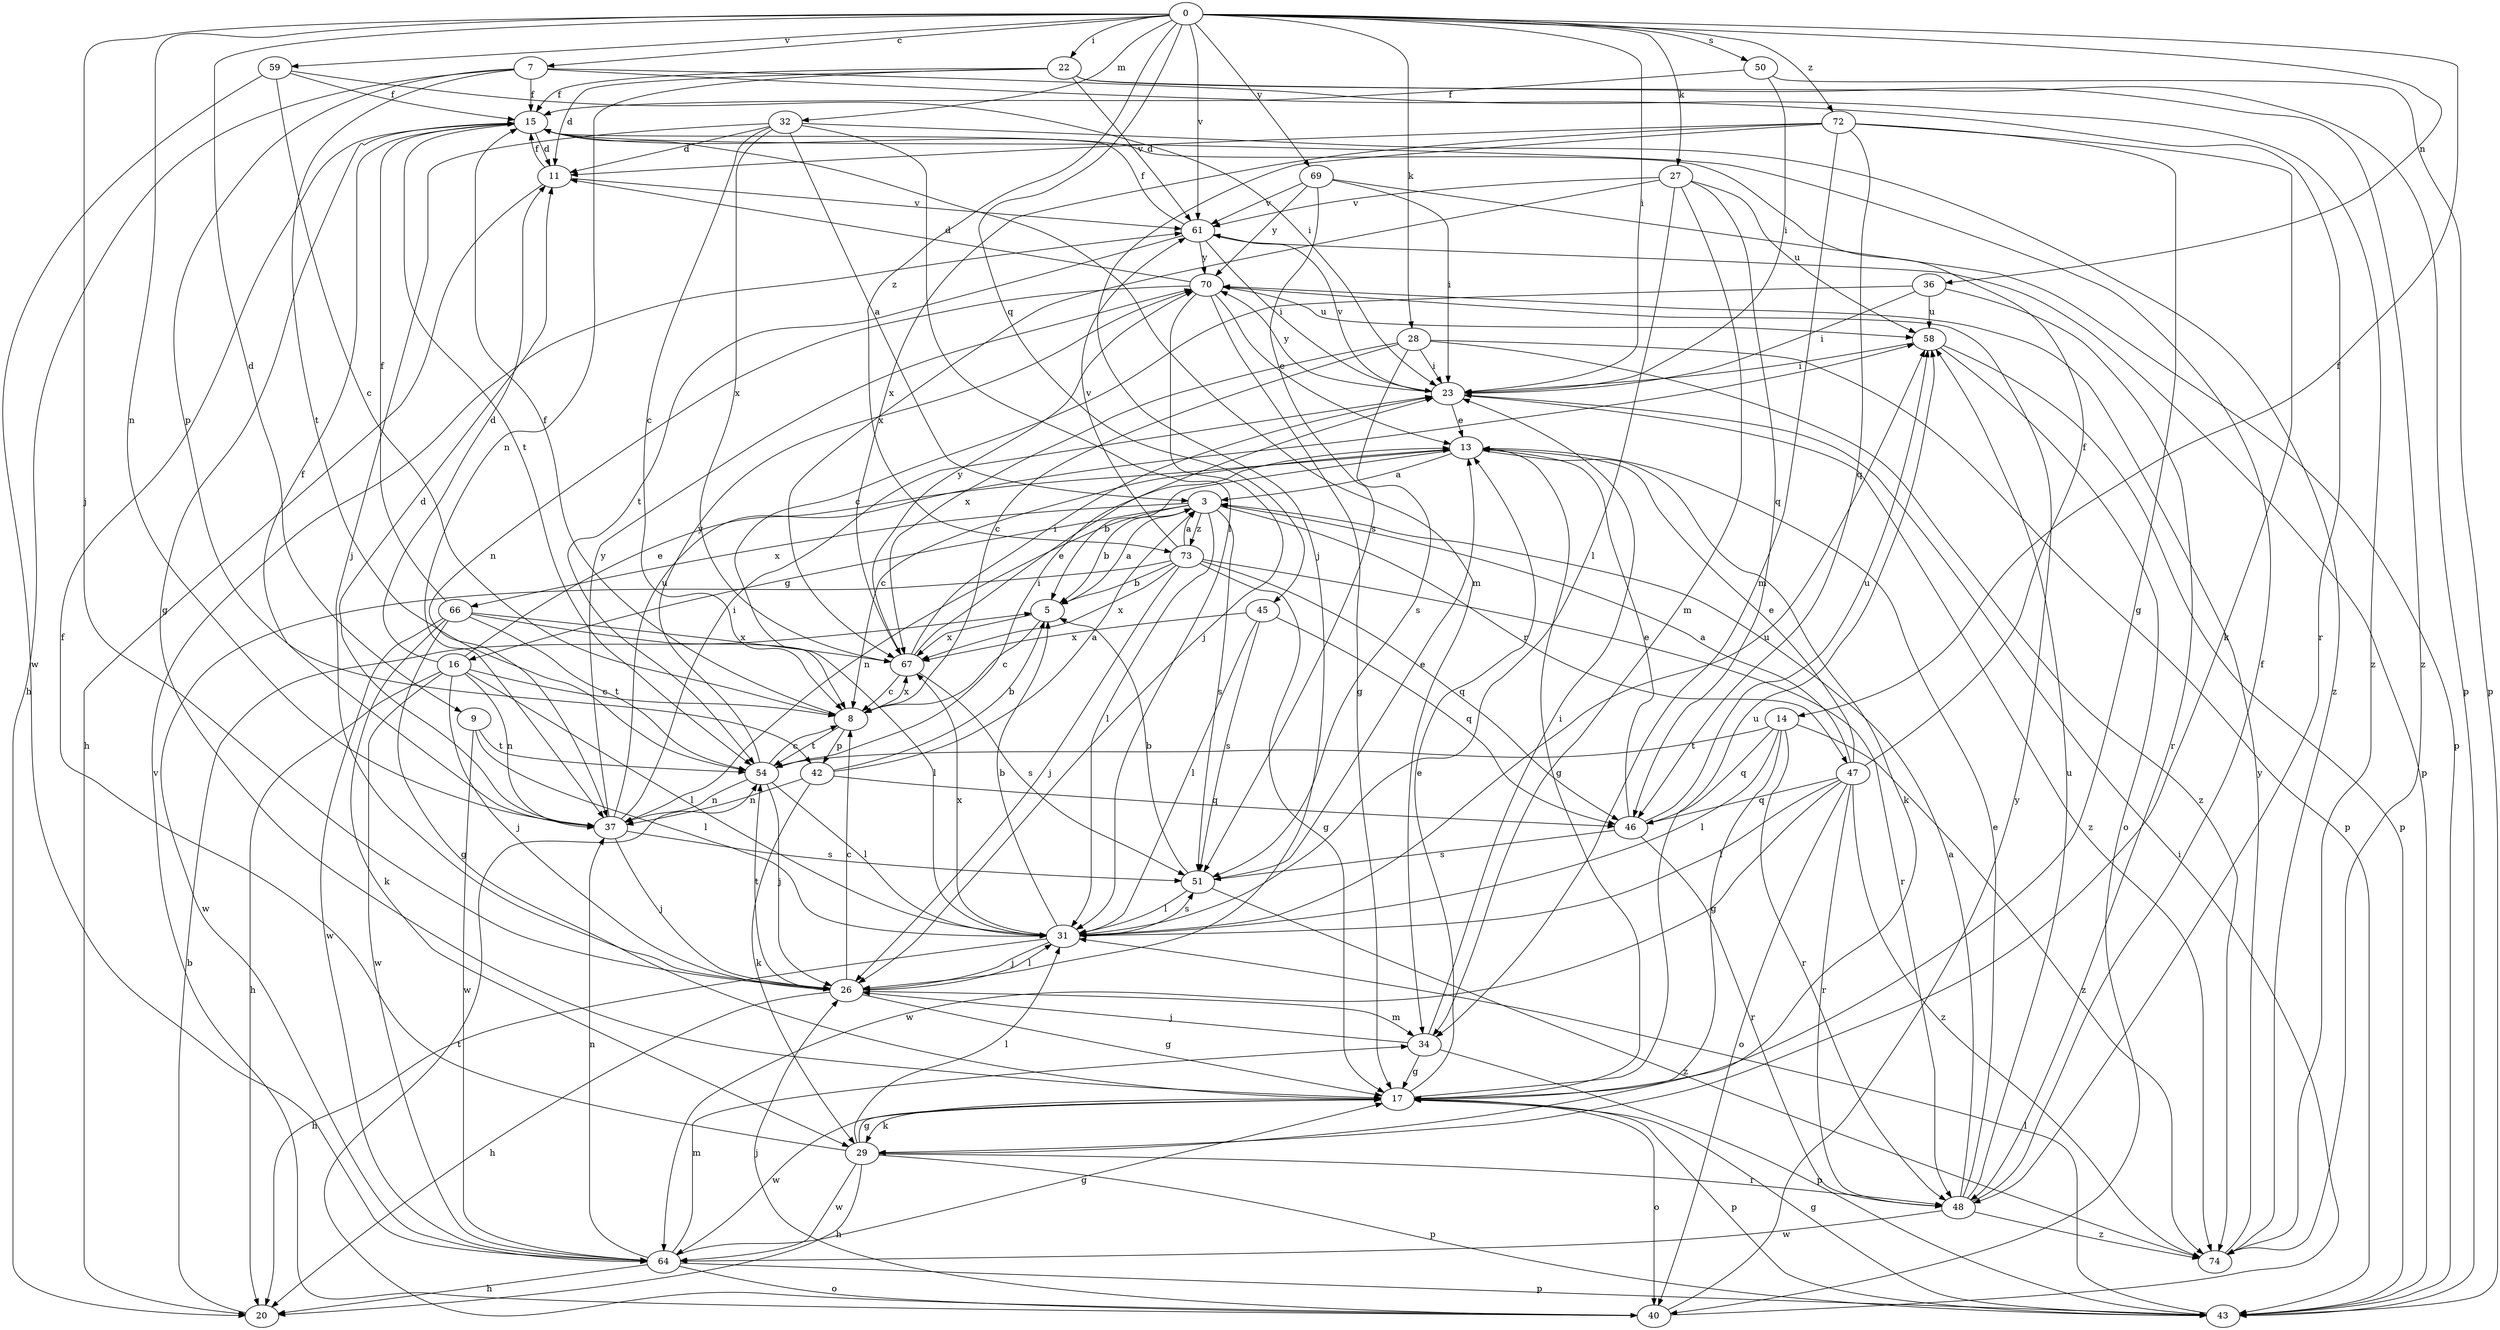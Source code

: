 strict digraph  {
0;
3;
5;
7;
8;
9;
11;
13;
14;
15;
16;
17;
20;
22;
23;
26;
27;
28;
29;
31;
32;
34;
36;
37;
40;
42;
43;
45;
46;
47;
48;
50;
51;
54;
58;
59;
61;
64;
66;
67;
69;
70;
72;
73;
74;
0 -> 7  [label=c];
0 -> 9  [label=d];
0 -> 14  [label=f];
0 -> 22  [label=i];
0 -> 23  [label=i];
0 -> 26  [label=j];
0 -> 27  [label=k];
0 -> 28  [label=k];
0 -> 32  [label=m];
0 -> 36  [label=n];
0 -> 37  [label=n];
0 -> 45  [label=q];
0 -> 50  [label=s];
0 -> 59  [label=v];
0 -> 61  [label=v];
0 -> 69  [label=y];
0 -> 72  [label=z];
0 -> 73  [label=z];
3 -> 5  [label=b];
3 -> 16  [label=g];
3 -> 31  [label=l];
3 -> 37  [label=n];
3 -> 47  [label=r];
3 -> 51  [label=s];
3 -> 66  [label=x];
3 -> 73  [label=z];
5 -> 3  [label=a];
5 -> 8  [label=c];
5 -> 67  [label=x];
7 -> 15  [label=f];
7 -> 20  [label=h];
7 -> 42  [label=p];
7 -> 48  [label=r];
7 -> 54  [label=t];
7 -> 74  [label=z];
8 -> 15  [label=f];
8 -> 42  [label=p];
8 -> 54  [label=t];
8 -> 67  [label=x];
9 -> 31  [label=l];
9 -> 54  [label=t];
9 -> 64  [label=w];
11 -> 15  [label=f];
11 -> 20  [label=h];
11 -> 61  [label=v];
13 -> 3  [label=a];
13 -> 5  [label=b];
13 -> 8  [label=c];
13 -> 17  [label=g];
13 -> 29  [label=k];
14 -> 17  [label=g];
14 -> 31  [label=l];
14 -> 46  [label=q];
14 -> 48  [label=r];
14 -> 54  [label=t];
14 -> 74  [label=z];
15 -> 11  [label=d];
15 -> 17  [label=g];
15 -> 34  [label=m];
15 -> 54  [label=t];
16 -> 8  [label=c];
16 -> 11  [label=d];
16 -> 13  [label=e];
16 -> 20  [label=h];
16 -> 26  [label=j];
16 -> 31  [label=l];
16 -> 37  [label=n];
16 -> 64  [label=w];
17 -> 13  [label=e];
17 -> 29  [label=k];
17 -> 40  [label=o];
17 -> 43  [label=p];
17 -> 58  [label=u];
17 -> 64  [label=w];
20 -> 5  [label=b];
22 -> 11  [label=d];
22 -> 15  [label=f];
22 -> 37  [label=n];
22 -> 43  [label=p];
22 -> 61  [label=v];
22 -> 74  [label=z];
23 -> 13  [label=e];
23 -> 61  [label=v];
23 -> 70  [label=y];
23 -> 74  [label=z];
26 -> 8  [label=c];
26 -> 17  [label=g];
26 -> 20  [label=h];
26 -> 31  [label=l];
26 -> 34  [label=m];
26 -> 54  [label=t];
27 -> 31  [label=l];
27 -> 34  [label=m];
27 -> 46  [label=q];
27 -> 58  [label=u];
27 -> 61  [label=v];
27 -> 67  [label=x];
28 -> 8  [label=c];
28 -> 23  [label=i];
28 -> 43  [label=p];
28 -> 51  [label=s];
28 -> 67  [label=x];
28 -> 74  [label=z];
29 -> 15  [label=f];
29 -> 17  [label=g];
29 -> 20  [label=h];
29 -> 31  [label=l];
29 -> 43  [label=p];
29 -> 48  [label=r];
29 -> 64  [label=w];
31 -> 5  [label=b];
31 -> 20  [label=h];
31 -> 26  [label=j];
31 -> 51  [label=s];
31 -> 58  [label=u];
31 -> 67  [label=x];
32 -> 3  [label=a];
32 -> 8  [label=c];
32 -> 11  [label=d];
32 -> 26  [label=j];
32 -> 31  [label=l];
32 -> 67  [label=x];
32 -> 74  [label=z];
34 -> 17  [label=g];
34 -> 23  [label=i];
34 -> 26  [label=j];
34 -> 43  [label=p];
36 -> 8  [label=c];
36 -> 23  [label=i];
36 -> 48  [label=r];
36 -> 58  [label=u];
37 -> 11  [label=d];
37 -> 15  [label=f];
37 -> 23  [label=i];
37 -> 26  [label=j];
37 -> 51  [label=s];
37 -> 58  [label=u];
37 -> 70  [label=y];
40 -> 23  [label=i];
40 -> 26  [label=j];
40 -> 54  [label=t];
40 -> 61  [label=v];
40 -> 70  [label=y];
42 -> 3  [label=a];
42 -> 5  [label=b];
42 -> 29  [label=k];
42 -> 37  [label=n];
42 -> 46  [label=q];
43 -> 17  [label=g];
43 -> 31  [label=l];
45 -> 31  [label=l];
45 -> 46  [label=q];
45 -> 51  [label=s];
45 -> 67  [label=x];
46 -> 13  [label=e];
46 -> 48  [label=r];
46 -> 51  [label=s];
46 -> 58  [label=u];
47 -> 3  [label=a];
47 -> 13  [label=e];
47 -> 15  [label=f];
47 -> 31  [label=l];
47 -> 40  [label=o];
47 -> 46  [label=q];
47 -> 48  [label=r];
47 -> 64  [label=w];
47 -> 74  [label=z];
48 -> 3  [label=a];
48 -> 13  [label=e];
48 -> 15  [label=f];
48 -> 58  [label=u];
48 -> 64  [label=w];
48 -> 74  [label=z];
50 -> 15  [label=f];
50 -> 23  [label=i];
50 -> 43  [label=p];
51 -> 5  [label=b];
51 -> 13  [label=e];
51 -> 31  [label=l];
51 -> 74  [label=z];
54 -> 8  [label=c];
54 -> 23  [label=i];
54 -> 26  [label=j];
54 -> 31  [label=l];
54 -> 37  [label=n];
54 -> 70  [label=y];
58 -> 23  [label=i];
58 -> 40  [label=o];
58 -> 43  [label=p];
59 -> 8  [label=c];
59 -> 15  [label=f];
59 -> 23  [label=i];
59 -> 64  [label=w];
61 -> 15  [label=f];
61 -> 23  [label=i];
61 -> 43  [label=p];
61 -> 54  [label=t];
61 -> 70  [label=y];
64 -> 17  [label=g];
64 -> 20  [label=h];
64 -> 34  [label=m];
64 -> 37  [label=n];
64 -> 40  [label=o];
64 -> 43  [label=p];
66 -> 15  [label=f];
66 -> 17  [label=g];
66 -> 29  [label=k];
66 -> 31  [label=l];
66 -> 54  [label=t];
66 -> 64  [label=w];
66 -> 67  [label=x];
67 -> 8  [label=c];
67 -> 13  [label=e];
67 -> 23  [label=i];
67 -> 51  [label=s];
67 -> 70  [label=y];
69 -> 23  [label=i];
69 -> 43  [label=p];
69 -> 51  [label=s];
69 -> 61  [label=v];
69 -> 70  [label=y];
70 -> 11  [label=d];
70 -> 13  [label=e];
70 -> 17  [label=g];
70 -> 26  [label=j];
70 -> 37  [label=n];
70 -> 58  [label=u];
72 -> 11  [label=d];
72 -> 17  [label=g];
72 -> 26  [label=j];
72 -> 29  [label=k];
72 -> 34  [label=m];
72 -> 46  [label=q];
72 -> 67  [label=x];
73 -> 3  [label=a];
73 -> 5  [label=b];
73 -> 17  [label=g];
73 -> 26  [label=j];
73 -> 46  [label=q];
73 -> 48  [label=r];
73 -> 61  [label=v];
73 -> 64  [label=w];
73 -> 67  [label=x];
74 -> 70  [label=y];
}
